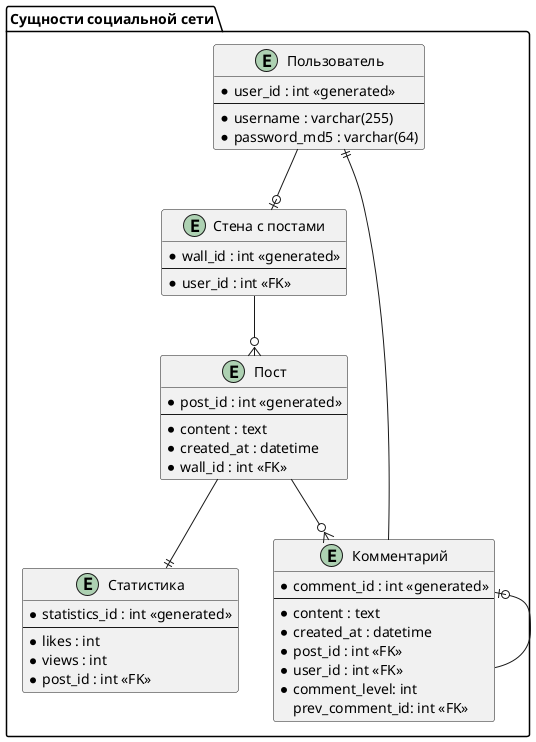 @startuml Social_Network_ER

package "Сущности социальной сети" {
    entity "Пользователь" as User {
        * user_id : int <<generated>>
        --
        * username : varchar(255)
        * password_md5 : varchar(64)
    }
    entity "Стена с постами" as Wall {
        * wall_id : int <<generated>>
        --
        * user_id : int <<FK>>
    }
    entity "Пост" as Post {
        * post_id : int <<generated>>
        --
        * content : text
        * created_at : datetime
        * wall_id : int <<FK>>
    }
    entity "Комментарий" as Comment {
        * comment_id : int <<generated>>
        --
        * content : text
        * created_at : datetime
        * post_id : int <<FK>>
        * user_id : int <<FK>>
        * comment_level: int
        prev_comment_id: int <<FK>>
    }
    entity "Статистика" as Statistics {
        * statistics_id : int <<generated>>
        --
        * likes : int
        * views : int
        * post_id : int <<FK>>
    }
}

User --o| Wall
Wall --o{ Post
Post --o{ Comment
Post --|| Statistics
Comment |o-- Comment
Comment --|| User
@enduml
